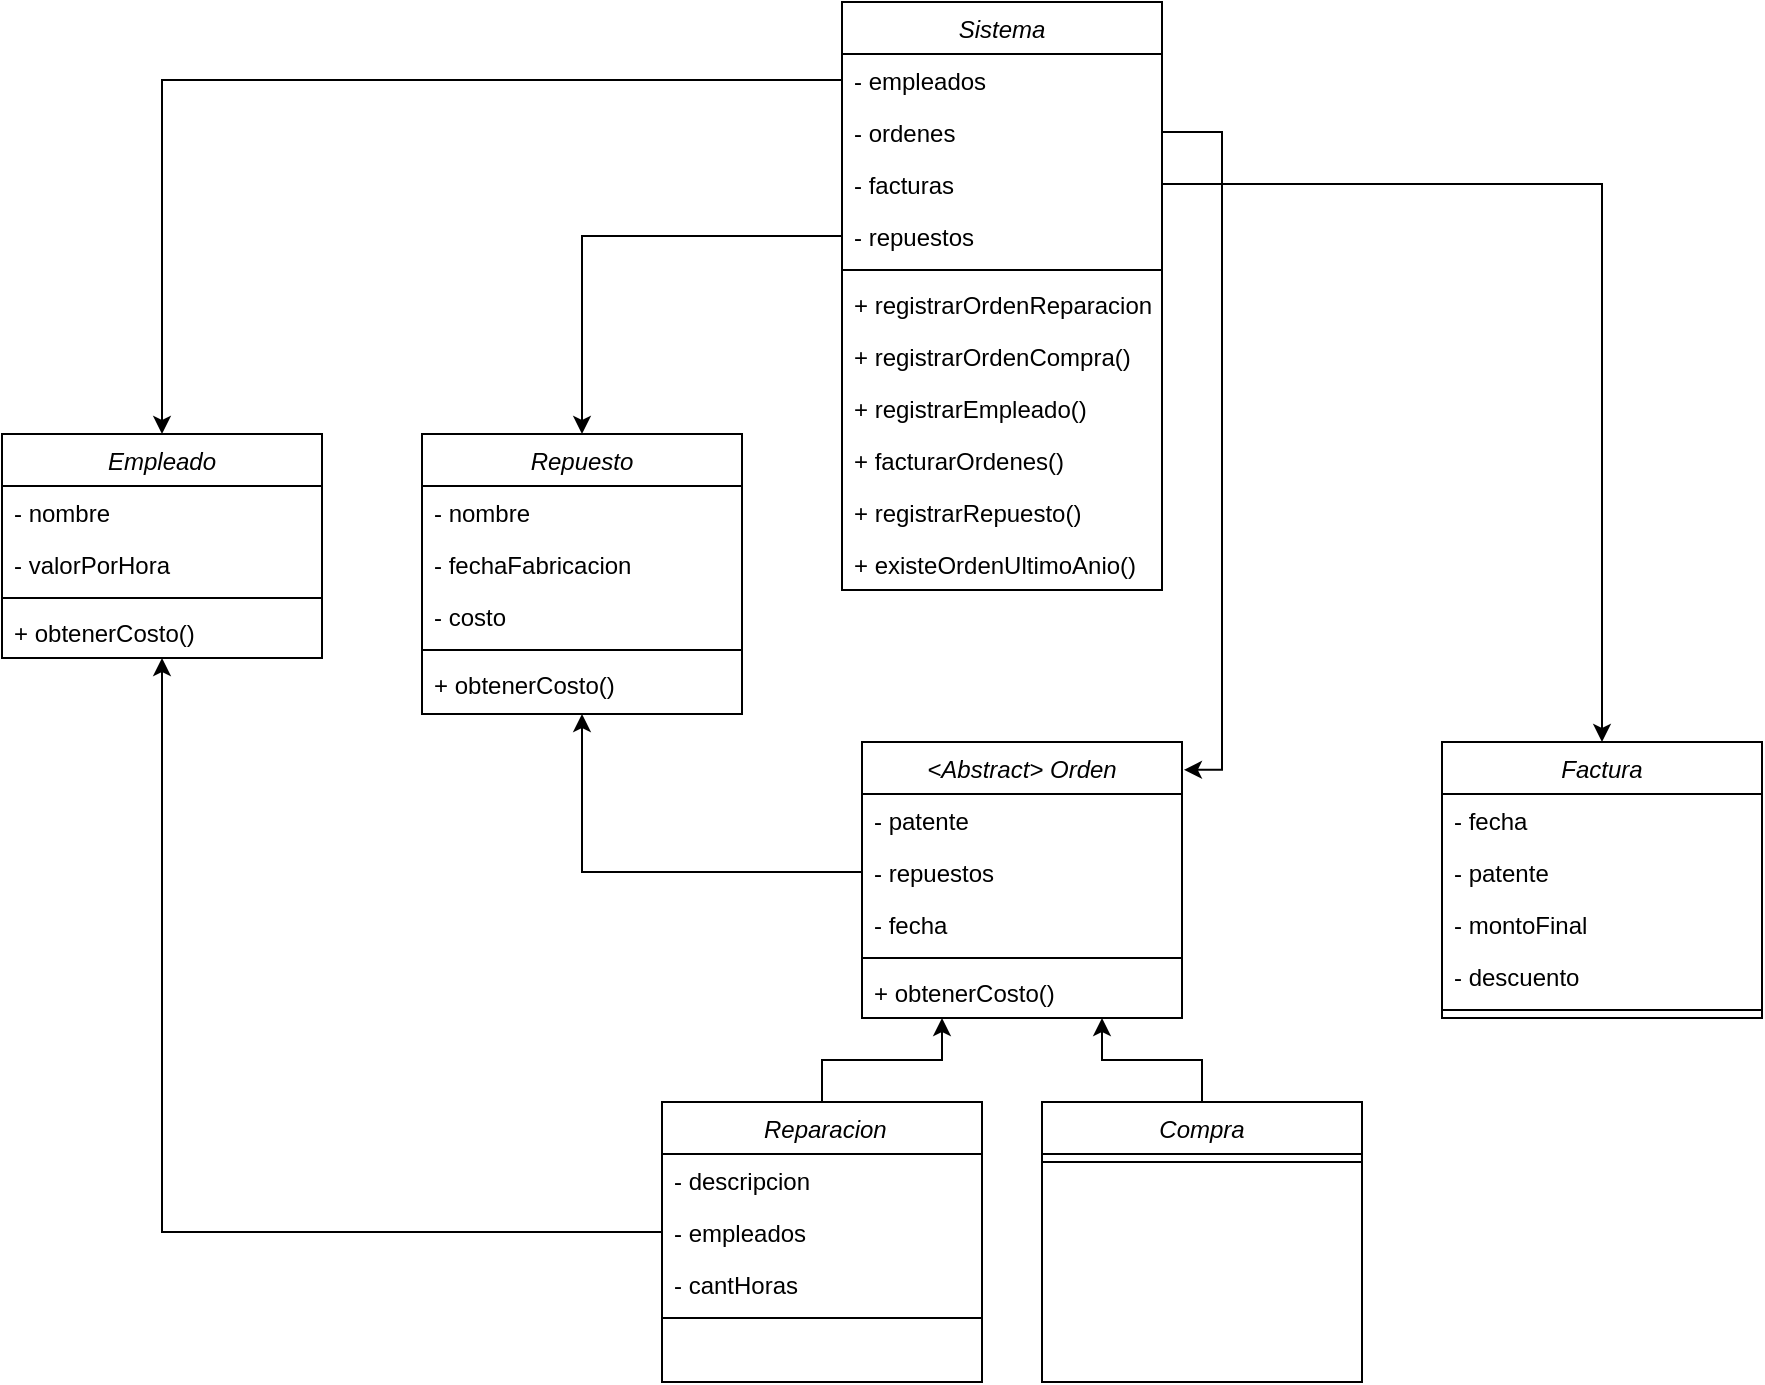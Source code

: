 <mxfile version="24.4.6" type="device">
  <diagram id="C5RBs43oDa-KdzZeNtuy" name="Page-1">
    <mxGraphModel dx="2314" dy="662" grid="1" gridSize="10" guides="1" tooltips="1" connect="1" arrows="1" fold="1" page="1" pageScale="1" pageWidth="827" pageHeight="1169" math="0" shadow="0">
      <root>
        <mxCell id="WIyWlLk6GJQsqaUBKTNV-0" />
        <mxCell id="WIyWlLk6GJQsqaUBKTNV-1" parent="WIyWlLk6GJQsqaUBKTNV-0" />
        <mxCell id="Y6NniOTNNuOF0u4vMQ10-37" value="Sistema" style="swimlane;fontStyle=2;align=center;verticalAlign=top;childLayout=stackLayout;horizontal=1;startSize=26;horizontalStack=0;resizeParent=1;resizeLast=0;collapsible=1;marginBottom=0;rounded=0;shadow=0;strokeWidth=1;" vertex="1" parent="WIyWlLk6GJQsqaUBKTNV-1">
          <mxGeometry x="-430" y="120" width="160" height="294" as="geometry">
            <mxRectangle x="230" y="140" width="160" height="26" as="alternateBounds" />
          </mxGeometry>
        </mxCell>
        <mxCell id="Y6NniOTNNuOF0u4vMQ10-100" value="- empleados" style="text;align=left;verticalAlign=top;spacingLeft=4;spacingRight=4;overflow=hidden;rotatable=0;points=[[0,0.5],[1,0.5]];portConstraint=eastwest;" vertex="1" parent="Y6NniOTNNuOF0u4vMQ10-37">
          <mxGeometry y="26" width="160" height="26" as="geometry" />
        </mxCell>
        <mxCell id="Y6NniOTNNuOF0u4vMQ10-101" value="- ordenes" style="text;align=left;verticalAlign=top;spacingLeft=4;spacingRight=4;overflow=hidden;rotatable=0;points=[[0,0.5],[1,0.5]];portConstraint=eastwest;" vertex="1" parent="Y6NniOTNNuOF0u4vMQ10-37">
          <mxGeometry y="52" width="160" height="26" as="geometry" />
        </mxCell>
        <mxCell id="Y6NniOTNNuOF0u4vMQ10-102" value="- facturas" style="text;align=left;verticalAlign=top;spacingLeft=4;spacingRight=4;overflow=hidden;rotatable=0;points=[[0,0.5],[1,0.5]];portConstraint=eastwest;" vertex="1" parent="Y6NniOTNNuOF0u4vMQ10-37">
          <mxGeometry y="78" width="160" height="26" as="geometry" />
        </mxCell>
        <mxCell id="Y6NniOTNNuOF0u4vMQ10-38" value="- repuestos" style="text;align=left;verticalAlign=top;spacingLeft=4;spacingRight=4;overflow=hidden;rotatable=0;points=[[0,0.5],[1,0.5]];portConstraint=eastwest;" vertex="1" parent="Y6NniOTNNuOF0u4vMQ10-37">
          <mxGeometry y="104" width="160" height="26" as="geometry" />
        </mxCell>
        <mxCell id="Y6NniOTNNuOF0u4vMQ10-43" value="" style="line;html=1;strokeWidth=1;align=left;verticalAlign=middle;spacingTop=-1;spacingLeft=3;spacingRight=3;rotatable=0;labelPosition=right;points=[];portConstraint=eastwest;" vertex="1" parent="Y6NniOTNNuOF0u4vMQ10-37">
          <mxGeometry y="130" width="160" height="8" as="geometry" />
        </mxCell>
        <mxCell id="Y6NniOTNNuOF0u4vMQ10-50" value="+ registrarOrdenReparacion()" style="text;align=left;verticalAlign=top;spacingLeft=4;spacingRight=4;overflow=hidden;rotatable=0;points=[[0,0.5],[1,0.5]];portConstraint=eastwest;" vertex="1" parent="Y6NniOTNNuOF0u4vMQ10-37">
          <mxGeometry y="138" width="160" height="26" as="geometry" />
        </mxCell>
        <mxCell id="Y6NniOTNNuOF0u4vMQ10-53" value="+ registrarOrdenCompra()" style="text;align=left;verticalAlign=top;spacingLeft=4;spacingRight=4;overflow=hidden;rotatable=0;points=[[0,0.5],[1,0.5]];portConstraint=eastwest;" vertex="1" parent="Y6NniOTNNuOF0u4vMQ10-37">
          <mxGeometry y="164" width="160" height="26" as="geometry" />
        </mxCell>
        <mxCell id="Y6NniOTNNuOF0u4vMQ10-52" value="+ registrarEmpleado()" style="text;align=left;verticalAlign=top;spacingLeft=4;spacingRight=4;overflow=hidden;rotatable=0;points=[[0,0.5],[1,0.5]];portConstraint=eastwest;" vertex="1" parent="Y6NniOTNNuOF0u4vMQ10-37">
          <mxGeometry y="190" width="160" height="26" as="geometry" />
        </mxCell>
        <mxCell id="Y6NniOTNNuOF0u4vMQ10-51" value="+ facturarOrdenes()" style="text;align=left;verticalAlign=top;spacingLeft=4;spacingRight=4;overflow=hidden;rotatable=0;points=[[0,0.5],[1,0.5]];portConstraint=eastwest;" vertex="1" parent="Y6NniOTNNuOF0u4vMQ10-37">
          <mxGeometry y="216" width="160" height="26" as="geometry" />
        </mxCell>
        <mxCell id="Y6NniOTNNuOF0u4vMQ10-112" value="+ registrarRepuesto()" style="text;align=left;verticalAlign=top;spacingLeft=4;spacingRight=4;overflow=hidden;rotatable=0;points=[[0,0.5],[1,0.5]];portConstraint=eastwest;" vertex="1" parent="Y6NniOTNNuOF0u4vMQ10-37">
          <mxGeometry y="242" width="160" height="26" as="geometry" />
        </mxCell>
        <mxCell id="Y6NniOTNNuOF0u4vMQ10-45" value="+ existeOrdenUltimoAnio()" style="text;align=left;verticalAlign=top;spacingLeft=4;spacingRight=4;overflow=hidden;rotatable=0;points=[[0,0.5],[1,0.5]];portConstraint=eastwest;" vertex="1" parent="Y6NniOTNNuOF0u4vMQ10-37">
          <mxGeometry y="268" width="160" height="26" as="geometry" />
        </mxCell>
        <mxCell id="Y6NniOTNNuOF0u4vMQ10-54" value="Repuesto" style="swimlane;fontStyle=2;align=center;verticalAlign=top;childLayout=stackLayout;horizontal=1;startSize=26;horizontalStack=0;resizeParent=1;resizeLast=0;collapsible=1;marginBottom=0;rounded=0;shadow=0;strokeWidth=1;" vertex="1" parent="WIyWlLk6GJQsqaUBKTNV-1">
          <mxGeometry x="-640" y="336" width="160" height="140" as="geometry">
            <mxRectangle x="230" y="140" width="160" height="26" as="alternateBounds" />
          </mxGeometry>
        </mxCell>
        <mxCell id="Y6NniOTNNuOF0u4vMQ10-55" value="- nombre" style="text;align=left;verticalAlign=top;spacingLeft=4;spacingRight=4;overflow=hidden;rotatable=0;points=[[0,0.5],[1,0.5]];portConstraint=eastwest;" vertex="1" parent="Y6NniOTNNuOF0u4vMQ10-54">
          <mxGeometry y="26" width="160" height="26" as="geometry" />
        </mxCell>
        <mxCell id="Y6NniOTNNuOF0u4vMQ10-64" value="- fechaFabricacion" style="text;align=left;verticalAlign=top;spacingLeft=4;spacingRight=4;overflow=hidden;rotatable=0;points=[[0,0.5],[1,0.5]];portConstraint=eastwest;" vertex="1" parent="Y6NniOTNNuOF0u4vMQ10-54">
          <mxGeometry y="52" width="160" height="26" as="geometry" />
        </mxCell>
        <mxCell id="Y6NniOTNNuOF0u4vMQ10-63" value="- costo" style="text;align=left;verticalAlign=top;spacingLeft=4;spacingRight=4;overflow=hidden;rotatable=0;points=[[0,0.5],[1,0.5]];portConstraint=eastwest;" vertex="1" parent="Y6NniOTNNuOF0u4vMQ10-54">
          <mxGeometry y="78" width="160" height="26" as="geometry" />
        </mxCell>
        <mxCell id="Y6NniOTNNuOF0u4vMQ10-56" value="" style="line;html=1;strokeWidth=1;align=left;verticalAlign=middle;spacingTop=-1;spacingLeft=3;spacingRight=3;rotatable=0;labelPosition=right;points=[];portConstraint=eastwest;" vertex="1" parent="Y6NniOTNNuOF0u4vMQ10-54">
          <mxGeometry y="104" width="160" height="8" as="geometry" />
        </mxCell>
        <mxCell id="Y6NniOTNNuOF0u4vMQ10-110" value="+ obtenerCosto()" style="text;align=left;verticalAlign=top;spacingLeft=4;spacingRight=4;overflow=hidden;rotatable=0;points=[[0,0.5],[1,0.5]];portConstraint=eastwest;" vertex="1" parent="Y6NniOTNNuOF0u4vMQ10-54">
          <mxGeometry y="112" width="160" height="26" as="geometry" />
        </mxCell>
        <mxCell id="Y6NniOTNNuOF0u4vMQ10-65" value="Empleado" style="swimlane;fontStyle=2;align=center;verticalAlign=top;childLayout=stackLayout;horizontal=1;startSize=26;horizontalStack=0;resizeParent=1;resizeLast=0;collapsible=1;marginBottom=0;rounded=0;shadow=0;strokeWidth=1;" vertex="1" parent="WIyWlLk6GJQsqaUBKTNV-1">
          <mxGeometry x="-850" y="336" width="160" height="112" as="geometry">
            <mxRectangle x="230" y="140" width="160" height="26" as="alternateBounds" />
          </mxGeometry>
        </mxCell>
        <mxCell id="Y6NniOTNNuOF0u4vMQ10-66" value="- nombre" style="text;align=left;verticalAlign=top;spacingLeft=4;spacingRight=4;overflow=hidden;rotatable=0;points=[[0,0.5],[1,0.5]];portConstraint=eastwest;" vertex="1" parent="Y6NniOTNNuOF0u4vMQ10-65">
          <mxGeometry y="26" width="160" height="26" as="geometry" />
        </mxCell>
        <mxCell id="Y6NniOTNNuOF0u4vMQ10-67" value="- valorPorHora" style="text;align=left;verticalAlign=top;spacingLeft=4;spacingRight=4;overflow=hidden;rotatable=0;points=[[0,0.5],[1,0.5]];portConstraint=eastwest;" vertex="1" parent="Y6NniOTNNuOF0u4vMQ10-65">
          <mxGeometry y="52" width="160" height="26" as="geometry" />
        </mxCell>
        <mxCell id="Y6NniOTNNuOF0u4vMQ10-69" value="" style="line;html=1;strokeWidth=1;align=left;verticalAlign=middle;spacingTop=-1;spacingLeft=3;spacingRight=3;rotatable=0;labelPosition=right;points=[];portConstraint=eastwest;" vertex="1" parent="Y6NniOTNNuOF0u4vMQ10-65">
          <mxGeometry y="78" width="160" height="8" as="geometry" />
        </mxCell>
        <mxCell id="Y6NniOTNNuOF0u4vMQ10-111" value="+ obtenerCosto()" style="text;align=left;verticalAlign=top;spacingLeft=4;spacingRight=4;overflow=hidden;rotatable=0;points=[[0,0.5],[1,0.5]];portConstraint=eastwest;" vertex="1" parent="Y6NniOTNNuOF0u4vMQ10-65">
          <mxGeometry y="86" width="160" height="26" as="geometry" />
        </mxCell>
        <mxCell id="Y6NniOTNNuOF0u4vMQ10-93" style="edgeStyle=orthogonalEdgeStyle;rounded=0;orthogonalLoop=1;jettySize=auto;html=1;exitX=0.5;exitY=0;exitDx=0;exitDy=0;entryX=0.75;entryY=1;entryDx=0;entryDy=0;" edge="1" parent="WIyWlLk6GJQsqaUBKTNV-1" source="Y6NniOTNNuOF0u4vMQ10-70" target="Y6NniOTNNuOF0u4vMQ10-86">
          <mxGeometry relative="1" as="geometry" />
        </mxCell>
        <mxCell id="Y6NniOTNNuOF0u4vMQ10-70" value="Compra" style="swimlane;fontStyle=2;align=center;verticalAlign=top;childLayout=stackLayout;horizontal=1;startSize=26;horizontalStack=0;resizeParent=1;resizeLast=0;collapsible=1;marginBottom=0;rounded=0;shadow=0;strokeWidth=1;" vertex="1" parent="WIyWlLk6GJQsqaUBKTNV-1">
          <mxGeometry x="-330" y="670" width="160" height="140" as="geometry">
            <mxRectangle x="230" y="140" width="160" height="26" as="alternateBounds" />
          </mxGeometry>
        </mxCell>
        <mxCell id="Y6NniOTNNuOF0u4vMQ10-74" value="" style="line;html=1;strokeWidth=1;align=left;verticalAlign=middle;spacingTop=-1;spacingLeft=3;spacingRight=3;rotatable=0;labelPosition=right;points=[];portConstraint=eastwest;" vertex="1" parent="Y6NniOTNNuOF0u4vMQ10-70">
          <mxGeometry y="26" width="160" height="8" as="geometry" />
        </mxCell>
        <mxCell id="Y6NniOTNNuOF0u4vMQ10-92" style="edgeStyle=orthogonalEdgeStyle;rounded=0;orthogonalLoop=1;jettySize=auto;html=1;exitX=0.5;exitY=0;exitDx=0;exitDy=0;entryX=0.25;entryY=1;entryDx=0;entryDy=0;" edge="1" parent="WIyWlLk6GJQsqaUBKTNV-1" source="Y6NniOTNNuOF0u4vMQ10-82" target="Y6NniOTNNuOF0u4vMQ10-86">
          <mxGeometry relative="1" as="geometry" />
        </mxCell>
        <mxCell id="Y6NniOTNNuOF0u4vMQ10-82" value=" Reparacion" style="swimlane;fontStyle=2;align=center;verticalAlign=top;childLayout=stackLayout;horizontal=1;startSize=26;horizontalStack=0;resizeParent=1;resizeLast=0;collapsible=1;marginBottom=0;rounded=0;shadow=0;strokeWidth=1;" vertex="1" parent="WIyWlLk6GJQsqaUBKTNV-1">
          <mxGeometry x="-520" y="670" width="160" height="140" as="geometry">
            <mxRectangle x="230" y="140" width="160" height="26" as="alternateBounds" />
          </mxGeometry>
        </mxCell>
        <mxCell id="Y6NniOTNNuOF0u4vMQ10-83" value="- descripcion" style="text;align=left;verticalAlign=top;spacingLeft=4;spacingRight=4;overflow=hidden;rotatable=0;points=[[0,0.5],[1,0.5]];portConstraint=eastwest;" vertex="1" parent="Y6NniOTNNuOF0u4vMQ10-82">
          <mxGeometry y="26" width="160" height="26" as="geometry" />
        </mxCell>
        <mxCell id="Y6NniOTNNuOF0u4vMQ10-91" value="- empleados" style="text;align=left;verticalAlign=top;spacingLeft=4;spacingRight=4;overflow=hidden;rotatable=0;points=[[0,0.5],[1,0.5]];portConstraint=eastwest;" vertex="1" parent="Y6NniOTNNuOF0u4vMQ10-82">
          <mxGeometry y="52" width="160" height="26" as="geometry" />
        </mxCell>
        <mxCell id="Y6NniOTNNuOF0u4vMQ10-84" value="- cantHoras" style="text;align=left;verticalAlign=top;spacingLeft=4;spacingRight=4;overflow=hidden;rotatable=0;points=[[0,0.5],[1,0.5]];portConstraint=eastwest;" vertex="1" parent="Y6NniOTNNuOF0u4vMQ10-82">
          <mxGeometry y="78" width="160" height="26" as="geometry" />
        </mxCell>
        <mxCell id="Y6NniOTNNuOF0u4vMQ10-85" value="" style="line;html=1;strokeWidth=1;align=left;verticalAlign=middle;spacingTop=-1;spacingLeft=3;spacingRight=3;rotatable=0;labelPosition=right;points=[];portConstraint=eastwest;" vertex="1" parent="Y6NniOTNNuOF0u4vMQ10-82">
          <mxGeometry y="104" width="160" height="8" as="geometry" />
        </mxCell>
        <mxCell id="Y6NniOTNNuOF0u4vMQ10-86" value="&lt;Abstract&gt; Orden" style="swimlane;fontStyle=2;align=center;verticalAlign=top;childLayout=stackLayout;horizontal=1;startSize=26;horizontalStack=0;resizeParent=1;resizeLast=0;collapsible=1;marginBottom=0;rounded=0;shadow=0;strokeWidth=1;" vertex="1" parent="WIyWlLk6GJQsqaUBKTNV-1">
          <mxGeometry x="-420" y="490" width="160" height="138" as="geometry">
            <mxRectangle x="230" y="140" width="160" height="26" as="alternateBounds" />
          </mxGeometry>
        </mxCell>
        <mxCell id="Y6NniOTNNuOF0u4vMQ10-87" value="- patente" style="text;align=left;verticalAlign=top;spacingLeft=4;spacingRight=4;overflow=hidden;rotatable=0;points=[[0,0.5],[1,0.5]];portConstraint=eastwest;" vertex="1" parent="Y6NniOTNNuOF0u4vMQ10-86">
          <mxGeometry y="26" width="160" height="26" as="geometry" />
        </mxCell>
        <mxCell id="Y6NniOTNNuOF0u4vMQ10-72" value="- repuestos" style="text;align=left;verticalAlign=top;spacingLeft=4;spacingRight=4;overflow=hidden;rotatable=0;points=[[0,0.5],[1,0.5]];portConstraint=eastwest;" vertex="1" parent="Y6NniOTNNuOF0u4vMQ10-86">
          <mxGeometry y="52" width="160" height="26" as="geometry" />
        </mxCell>
        <mxCell id="Y6NniOTNNuOF0u4vMQ10-73" value="- fecha" style="text;align=left;verticalAlign=top;spacingLeft=4;spacingRight=4;overflow=hidden;rotatable=0;points=[[0,0.5],[1,0.5]];portConstraint=eastwest;" vertex="1" parent="Y6NniOTNNuOF0u4vMQ10-86">
          <mxGeometry y="78" width="160" height="26" as="geometry" />
        </mxCell>
        <mxCell id="Y6NniOTNNuOF0u4vMQ10-89" value="" style="line;html=1;strokeWidth=1;align=left;verticalAlign=middle;spacingTop=-1;spacingLeft=3;spacingRight=3;rotatable=0;labelPosition=right;points=[];portConstraint=eastwest;" vertex="1" parent="Y6NniOTNNuOF0u4vMQ10-86">
          <mxGeometry y="104" width="160" height="8" as="geometry" />
        </mxCell>
        <mxCell id="Y6NniOTNNuOF0u4vMQ10-109" value="+ obtenerCosto()" style="text;align=left;verticalAlign=top;spacingLeft=4;spacingRight=4;overflow=hidden;rotatable=0;points=[[0,0.5],[1,0.5]];portConstraint=eastwest;" vertex="1" parent="Y6NniOTNNuOF0u4vMQ10-86">
          <mxGeometry y="112" width="160" height="26" as="geometry" />
        </mxCell>
        <mxCell id="Y6NniOTNNuOF0u4vMQ10-94" value="Factura" style="swimlane;fontStyle=2;align=center;verticalAlign=top;childLayout=stackLayout;horizontal=1;startSize=26;horizontalStack=0;resizeParent=1;resizeLast=0;collapsible=1;marginBottom=0;rounded=0;shadow=0;strokeWidth=1;" vertex="1" parent="WIyWlLk6GJQsqaUBKTNV-1">
          <mxGeometry x="-130" y="490" width="160" height="138" as="geometry">
            <mxRectangle x="230" y="140" width="160" height="26" as="alternateBounds" />
          </mxGeometry>
        </mxCell>
        <mxCell id="Y6NniOTNNuOF0u4vMQ10-95" value="- fecha" style="text;align=left;verticalAlign=top;spacingLeft=4;spacingRight=4;overflow=hidden;rotatable=0;points=[[0,0.5],[1,0.5]];portConstraint=eastwest;" vertex="1" parent="Y6NniOTNNuOF0u4vMQ10-94">
          <mxGeometry y="26" width="160" height="26" as="geometry" />
        </mxCell>
        <mxCell id="Y6NniOTNNuOF0u4vMQ10-96" value="- patente" style="text;align=left;verticalAlign=top;spacingLeft=4;spacingRight=4;overflow=hidden;rotatable=0;points=[[0,0.5],[1,0.5]];portConstraint=eastwest;" vertex="1" parent="Y6NniOTNNuOF0u4vMQ10-94">
          <mxGeometry y="52" width="160" height="26" as="geometry" />
        </mxCell>
        <mxCell id="Y6NniOTNNuOF0u4vMQ10-99" value="- montoFinal" style="text;align=left;verticalAlign=top;spacingLeft=4;spacingRight=4;overflow=hidden;rotatable=0;points=[[0,0.5],[1,0.5]];portConstraint=eastwest;" vertex="1" parent="Y6NniOTNNuOF0u4vMQ10-94">
          <mxGeometry y="78" width="160" height="26" as="geometry" />
        </mxCell>
        <mxCell id="Y6NniOTNNuOF0u4vMQ10-98" value="- descuento" style="text;align=left;verticalAlign=top;spacingLeft=4;spacingRight=4;overflow=hidden;rotatable=0;points=[[0,0.5],[1,0.5]];portConstraint=eastwest;" vertex="1" parent="Y6NniOTNNuOF0u4vMQ10-94">
          <mxGeometry y="104" width="160" height="26" as="geometry" />
        </mxCell>
        <mxCell id="Y6NniOTNNuOF0u4vMQ10-97" value="" style="line;html=1;strokeWidth=1;align=left;verticalAlign=middle;spacingTop=-1;spacingLeft=3;spacingRight=3;rotatable=0;labelPosition=right;points=[];portConstraint=eastwest;" vertex="1" parent="Y6NniOTNNuOF0u4vMQ10-94">
          <mxGeometry y="130" width="160" height="8" as="geometry" />
        </mxCell>
        <mxCell id="Y6NniOTNNuOF0u4vMQ10-103" style="edgeStyle=orthogonalEdgeStyle;rounded=0;orthogonalLoop=1;jettySize=auto;html=1;entryX=0.5;entryY=0;entryDx=0;entryDy=0;" edge="1" parent="WIyWlLk6GJQsqaUBKTNV-1" source="Y6NniOTNNuOF0u4vMQ10-38" target="Y6NniOTNNuOF0u4vMQ10-54">
          <mxGeometry relative="1" as="geometry" />
        </mxCell>
        <mxCell id="Y6NniOTNNuOF0u4vMQ10-104" style="edgeStyle=orthogonalEdgeStyle;rounded=0;orthogonalLoop=1;jettySize=auto;html=1;exitX=0;exitY=0.5;exitDx=0;exitDy=0;entryX=0.5;entryY=0;entryDx=0;entryDy=0;" edge="1" parent="WIyWlLk6GJQsqaUBKTNV-1" source="Y6NniOTNNuOF0u4vMQ10-100" target="Y6NniOTNNuOF0u4vMQ10-65">
          <mxGeometry relative="1" as="geometry" />
        </mxCell>
        <mxCell id="Y6NniOTNNuOF0u4vMQ10-105" style="edgeStyle=orthogonalEdgeStyle;rounded=0;orthogonalLoop=1;jettySize=auto;html=1;entryX=1.006;entryY=0.101;entryDx=0;entryDy=0;entryPerimeter=0;" edge="1" parent="WIyWlLk6GJQsqaUBKTNV-1" source="Y6NniOTNNuOF0u4vMQ10-101" target="Y6NniOTNNuOF0u4vMQ10-86">
          <mxGeometry relative="1" as="geometry" />
        </mxCell>
        <mxCell id="Y6NniOTNNuOF0u4vMQ10-106" style="edgeStyle=orthogonalEdgeStyle;rounded=0;orthogonalLoop=1;jettySize=auto;html=1;" edge="1" parent="WIyWlLk6GJQsqaUBKTNV-1" source="Y6NniOTNNuOF0u4vMQ10-102" target="Y6NniOTNNuOF0u4vMQ10-94">
          <mxGeometry relative="1" as="geometry" />
        </mxCell>
        <mxCell id="Y6NniOTNNuOF0u4vMQ10-107" style="edgeStyle=orthogonalEdgeStyle;rounded=0;orthogonalLoop=1;jettySize=auto;html=1;entryX=0.5;entryY=1;entryDx=0;entryDy=0;" edge="1" parent="WIyWlLk6GJQsqaUBKTNV-1" source="Y6NniOTNNuOF0u4vMQ10-72" target="Y6NniOTNNuOF0u4vMQ10-54">
          <mxGeometry relative="1" as="geometry" />
        </mxCell>
        <mxCell id="Y6NniOTNNuOF0u4vMQ10-108" style="edgeStyle=orthogonalEdgeStyle;rounded=0;orthogonalLoop=1;jettySize=auto;html=1;entryX=0.5;entryY=1;entryDx=0;entryDy=0;" edge="1" parent="WIyWlLk6GJQsqaUBKTNV-1" source="Y6NniOTNNuOF0u4vMQ10-91" target="Y6NniOTNNuOF0u4vMQ10-65">
          <mxGeometry relative="1" as="geometry" />
        </mxCell>
      </root>
    </mxGraphModel>
  </diagram>
</mxfile>
